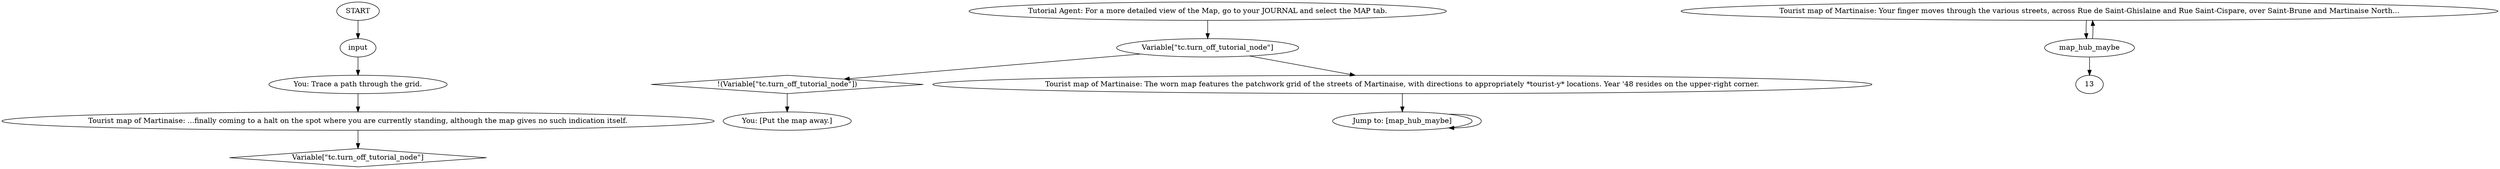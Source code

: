 # INVENTORY / MAP OF MARTINAISE
# because the map is possibly a readable items, it might need some sort of an interaction dialogue?
# ==================================================
digraph G {
	  0 [label="START"];
	  1 [label="input"];
	  2 [label="Tutorial Agent: For a more detailed view of the Map, go to your JOURNAL and select the MAP tab."];
	  3 [label="You: [Put the map away.]"];
	  4 [label="Tourist map of Martinaise: Your finger moves through the various streets, across Rue de Saint-Ghislaine and Rue Saint-Cispare, over Saint-Brune and Martinaise North..."];
	  5 [label="Tourist map of Martinaise: ...finally coming to a halt on the spot where you are currently standing, although the map gives no such indication itself."];
	  6 [label="map_hub_maybe"];
	  7 [label="Jump to: [map_hub_maybe]"];
	  8 [label="Variable[\"tc.turn_off_tutorial_node\"]"];
	  9 [label="Variable[\"tc.turn_off_tutorial_node\"]", shape=diamond];
	  10 [label="!(Variable[\"tc.turn_off_tutorial_node\"])", shape=diamond];
	  11 [label="Tourist map of Martinaise: The worn map features the patchwork grid of the streets of Martinaise, with directions to appropriately *tourist-y* locations. Year '48 resides on the upper-right corner."];
	  12 [label="You: Trace a path through the grid."];
	  0 -> 1
	  1 -> 12
	  2 -> 8
	  4 -> 6
	  5 -> 9
	  6 -> 4
	  6 -> 13
	  7 -> 7
	  8 -> 10
	  8 -> 11
	  10 -> 3
	  11 -> 7
	  12 -> 5
}

